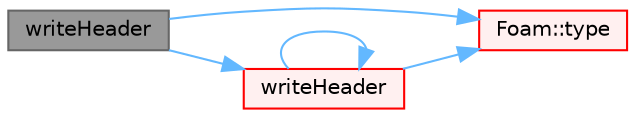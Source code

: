 digraph "writeHeader"
{
 // LATEX_PDF_SIZE
  bgcolor="transparent";
  edge [fontname=Helvetica,fontsize=10,labelfontname=Helvetica,labelfontsize=10];
  node [fontname=Helvetica,fontsize=10,shape=box,height=0.2,width=0.4];
  rankdir="LR";
  Node1 [id="Node000001",label="writeHeader",height=0.2,width=0.4,color="gray40", fillcolor="grey60", style="filled", fontcolor="black",tooltip=" "];
  Node1 -> Node2 [id="edge1_Node000001_Node000002",color="steelblue1",style="solid",tooltip=" "];
  Node2 [id="Node000002",label="Foam::type",height=0.2,width=0.4,color="red", fillcolor="#FFF0F0", style="filled",URL="$namespaceFoam.html#a69e2e8a647a7073be8ce6437c0aff762",tooltip=" "];
  Node1 -> Node9 [id="edge2_Node000001_Node000009",color="steelblue1",style="solid",tooltip=" "];
  Node9 [id="Node000009",label="writeHeader",height=0.2,width=0.4,color="red", fillcolor="#FFF0F0", style="filled",URL="$classFoam_1_1IOobject.html#ae88dd9dd4e52124385e001529de2e773",tooltip=" "];
  Node9 -> Node2 [id="edge3_Node000009_Node000002",color="steelblue1",style="solid",tooltip=" "];
  Node9 -> Node9 [id="edge4_Node000009_Node000009",color="steelblue1",style="solid",tooltip=" "];
}
